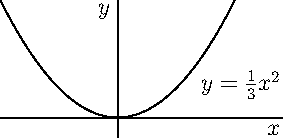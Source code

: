 import graph;
size(5cm);
xaxis("$x$");
yaxis("$y$");
real f5(real x) {return (x^2)/3;}
draw(graph(f5,-3,3));
label("$y = \frac{1}{3} x^2$", (2,4/3),SE);

